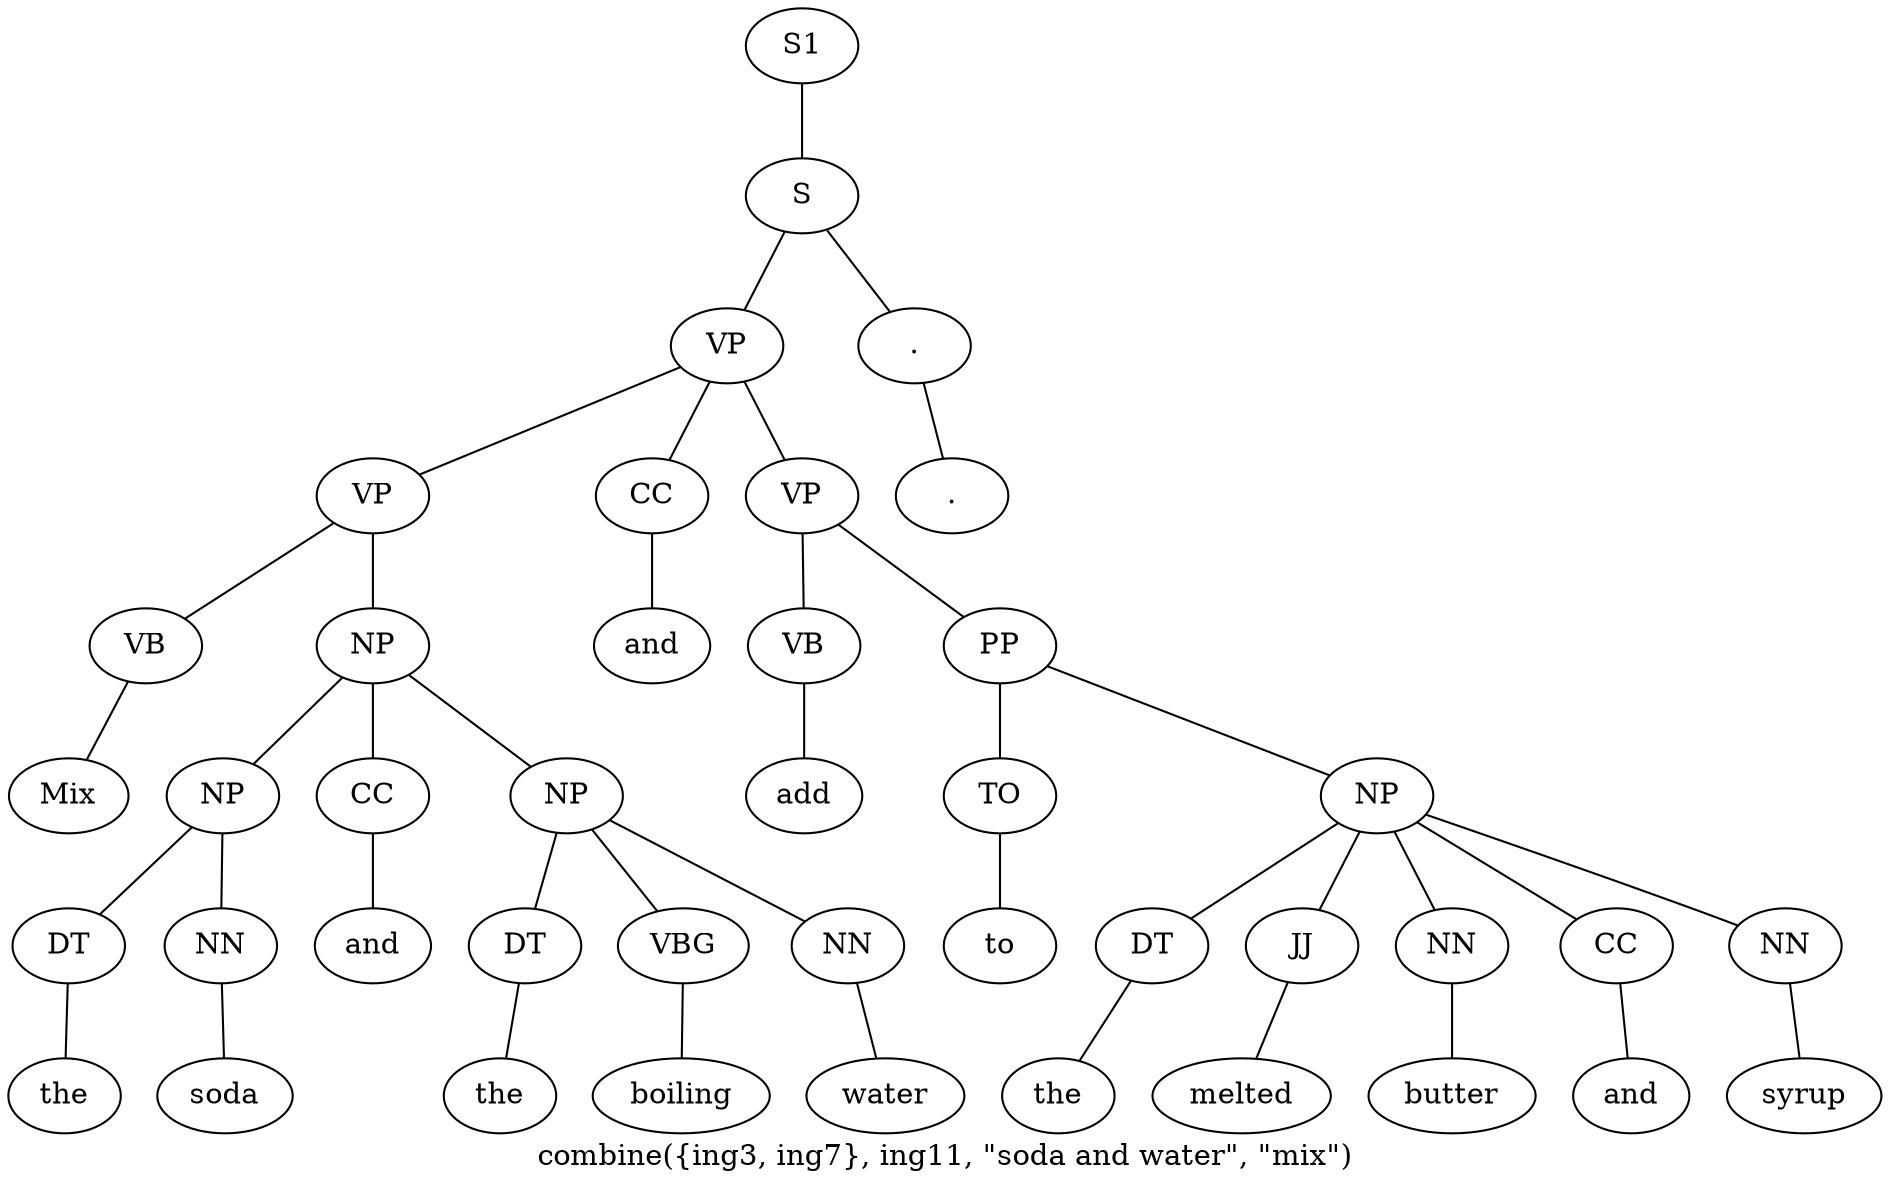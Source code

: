 graph SyntaxGraph {
	label = "combine({ing3, ing7}, ing11, \"soda and water\", \"mix\")";
	Node0 [label="S1"];
	Node1 [label="S"];
	Node2 [label="VP"];
	Node3 [label="VP"];
	Node4 [label="VB"];
	Node5 [label="Mix"];
	Node6 [label="NP"];
	Node7 [label="NP"];
	Node8 [label="DT"];
	Node9 [label="the"];
	Node10 [label="NN"];
	Node11 [label="soda"];
	Node12 [label="CC"];
	Node13 [label="and"];
	Node14 [label="NP"];
	Node15 [label="DT"];
	Node16 [label="the"];
	Node17 [label="VBG"];
	Node18 [label="boiling"];
	Node19 [label="NN"];
	Node20 [label="water"];
	Node21 [label="CC"];
	Node22 [label="and"];
	Node23 [label="VP"];
	Node24 [label="VB"];
	Node25 [label="add"];
	Node26 [label="PP"];
	Node27 [label="TO"];
	Node28 [label="to"];
	Node29 [label="NP"];
	Node30 [label="DT"];
	Node31 [label="the"];
	Node32 [label="JJ"];
	Node33 [label="melted"];
	Node34 [label="NN"];
	Node35 [label="butter"];
	Node36 [label="CC"];
	Node37 [label="and"];
	Node38 [label="NN"];
	Node39 [label="syrup"];
	Node40 [label="."];
	Node41 [label="."];

	Node0 -- Node1;
	Node1 -- Node2;
	Node1 -- Node40;
	Node2 -- Node3;
	Node2 -- Node21;
	Node2 -- Node23;
	Node3 -- Node4;
	Node3 -- Node6;
	Node4 -- Node5;
	Node6 -- Node7;
	Node6 -- Node12;
	Node6 -- Node14;
	Node7 -- Node8;
	Node7 -- Node10;
	Node8 -- Node9;
	Node10 -- Node11;
	Node12 -- Node13;
	Node14 -- Node15;
	Node14 -- Node17;
	Node14 -- Node19;
	Node15 -- Node16;
	Node17 -- Node18;
	Node19 -- Node20;
	Node21 -- Node22;
	Node23 -- Node24;
	Node23 -- Node26;
	Node24 -- Node25;
	Node26 -- Node27;
	Node26 -- Node29;
	Node27 -- Node28;
	Node29 -- Node30;
	Node29 -- Node32;
	Node29 -- Node34;
	Node29 -- Node36;
	Node29 -- Node38;
	Node30 -- Node31;
	Node32 -- Node33;
	Node34 -- Node35;
	Node36 -- Node37;
	Node38 -- Node39;
	Node40 -- Node41;
}